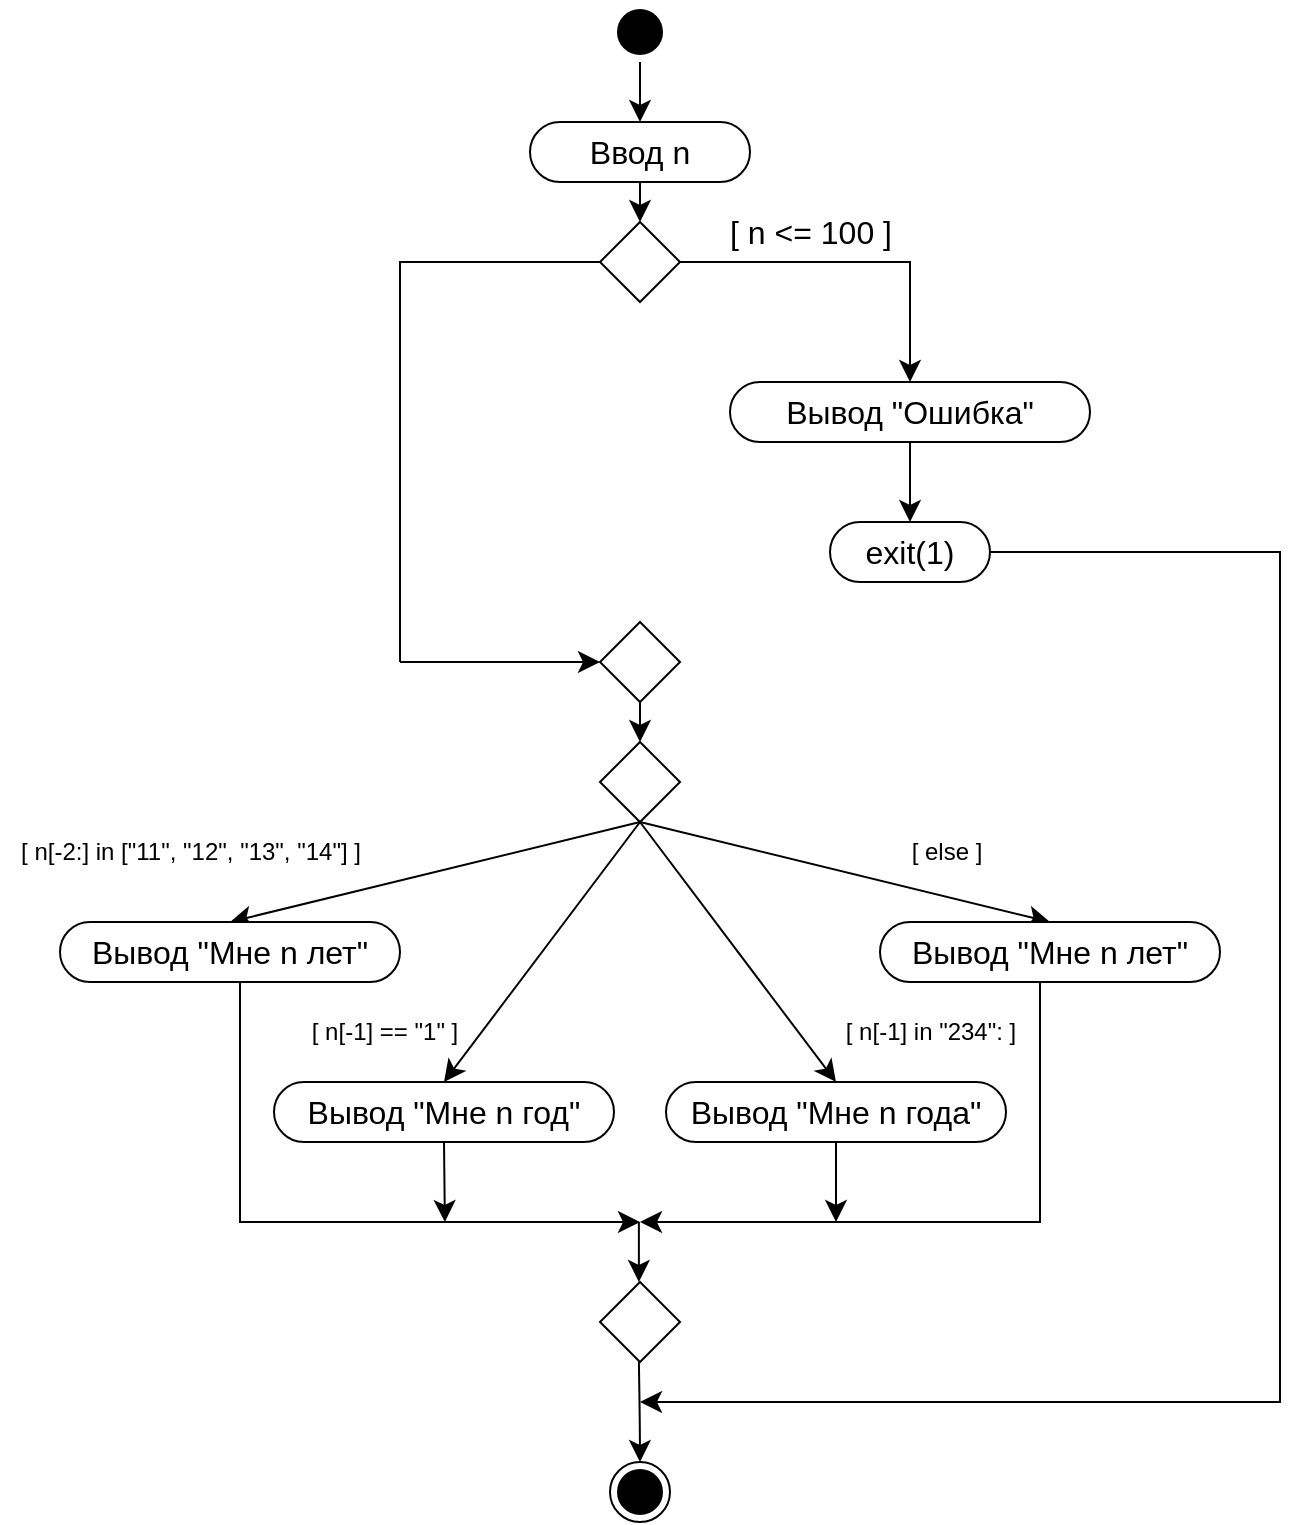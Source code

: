 <mxfile version="21.2.8" type="device">
  <diagram name="Страница 1" id="l6eFzKe6gMPFFtq1T2pm">
    <mxGraphModel dx="1358" dy="1337" grid="1" gridSize="10" guides="1" tooltips="1" connect="1" arrows="1" fold="1" page="0" pageScale="1" pageWidth="827" pageHeight="1169" math="0" shadow="0">
      <root>
        <mxCell id="0" />
        <mxCell id="1" parent="0" />
        <mxCell id="OUcg3T4lVrZpQi356sgU-1" value="" style="ellipse;html=1;shape=startState;fillColor=#000000;strokeColor=default;fontSize=16;" vertex="1" parent="1">
          <mxGeometry x="185" y="-50" width="30" height="30" as="geometry" />
        </mxCell>
        <mxCell id="OUcg3T4lVrZpQi356sgU-2" value="" style="edgeStyle=orthogonalEdgeStyle;html=1;verticalAlign=bottom;endArrow=classic;endSize=8;strokeColor=default;rounded=0;fontSize=12;curved=1;entryX=0.5;entryY=0;entryDx=0;entryDy=0;endFill=1;" edge="1" parent="1" source="OUcg3T4lVrZpQi356sgU-1" target="OUcg3T4lVrZpQi356sgU-4">
          <mxGeometry relative="1" as="geometry">
            <mxPoint x="200" y="3" as="targetPoint" />
          </mxGeometry>
        </mxCell>
        <mxCell id="OUcg3T4lVrZpQi356sgU-3" value="" style="edgeStyle=none;curved=1;rounded=0;orthogonalLoop=1;jettySize=auto;html=1;fontSize=12;startSize=8;endSize=8;" edge="1" parent="1" source="OUcg3T4lVrZpQi356sgU-4" target="OUcg3T4lVrZpQi356sgU-5">
          <mxGeometry relative="1" as="geometry" />
        </mxCell>
        <mxCell id="OUcg3T4lVrZpQi356sgU-4" value="Ввод n" style="html=1;whiteSpace=wrap;fontSize=16;rounded=1;arcSize=50;" vertex="1" parent="1">
          <mxGeometry x="145" y="10" width="110" height="30" as="geometry" />
        </mxCell>
        <mxCell id="OUcg3T4lVrZpQi356sgU-5" value="" style="rhombus;whiteSpace=wrap;html=1;fontSize=16;rounded=0;arcSize=50;" vertex="1" parent="1">
          <mxGeometry x="180" y="60" width="40" height="40" as="geometry" />
        </mxCell>
        <mxCell id="OUcg3T4lVrZpQi356sgU-6" value="" style="edgeStyle=none;curved=1;rounded=0;orthogonalLoop=1;jettySize=auto;html=1;fontSize=12;startSize=8;endSize=8;" edge="1" parent="1" source="OUcg3T4lVrZpQi356sgU-7" target="OUcg3T4lVrZpQi356sgU-10">
          <mxGeometry relative="1" as="geometry" />
        </mxCell>
        <mxCell id="OUcg3T4lVrZpQi356sgU-7" value="Вывод &quot;Ошибка&quot;" style="html=1;whiteSpace=wrap;fontSize=16;rounded=1;arcSize=50;" vertex="1" parent="1">
          <mxGeometry x="245" y="140" width="180" height="30" as="geometry" />
        </mxCell>
        <mxCell id="OUcg3T4lVrZpQi356sgU-8" value="[ n &amp;lt;= 100 ]" style="text;html=1;align=center;verticalAlign=middle;resizable=0;points=[];autosize=1;strokeColor=none;fillColor=none;fontSize=16;" vertex="1" parent="1">
          <mxGeometry x="235" y="50" width="100" height="30" as="geometry" />
        </mxCell>
        <mxCell id="OUcg3T4lVrZpQi356sgU-9" value="" style="edgeStyle=segmentEdgeStyle;endArrow=none;html=1;curved=0;rounded=0;endSize=8;startSize=8;sourcePerimeterSpacing=0;targetPerimeterSpacing=0;fontSize=12;endFill=0;" edge="1" parent="1">
          <mxGeometry width="140" relative="1" as="geometry">
            <mxPoint x="180" y="80" as="sourcePoint" />
            <mxPoint x="80" y="280" as="targetPoint" />
            <Array as="points">
              <mxPoint x="80" y="80" />
              <mxPoint x="80" y="140" />
            </Array>
          </mxGeometry>
        </mxCell>
        <mxCell id="OUcg3T4lVrZpQi356sgU-10" value="exit(1)" style="html=1;whiteSpace=wrap;fontSize=16;rounded=1;arcSize=50;" vertex="1" parent="1">
          <mxGeometry x="295" y="210" width="80" height="30" as="geometry" />
        </mxCell>
        <mxCell id="OUcg3T4lVrZpQi356sgU-11" style="edgeStyle=none;curved=1;rounded=0;orthogonalLoop=1;jettySize=auto;html=1;fontSize=12;startSize=8;endSize=8;entryX=0;entryY=0.5;entryDx=0;entryDy=0;" edge="1" parent="1" target="OUcg3T4lVrZpQi356sgU-12">
          <mxGeometry relative="1" as="geometry">
            <mxPoint x="120" y="260" as="targetPoint" />
            <mxPoint x="80" y="280" as="sourcePoint" />
          </mxGeometry>
        </mxCell>
        <mxCell id="OUcg3T4lVrZpQi356sgU-15" style="edgeStyle=none;curved=1;rounded=0;orthogonalLoop=1;jettySize=auto;html=1;exitX=0.5;exitY=1;exitDx=0;exitDy=0;entryX=0.5;entryY=0;entryDx=0;entryDy=0;fontSize=12;startSize=8;endSize=8;" edge="1" parent="1" source="OUcg3T4lVrZpQi356sgU-12" target="OUcg3T4lVrZpQi356sgU-14">
          <mxGeometry relative="1" as="geometry" />
        </mxCell>
        <mxCell id="OUcg3T4lVrZpQi356sgU-12" value="" style="rhombus;whiteSpace=wrap;html=1;fontSize=16;rounded=0;arcSize=50;" vertex="1" parent="1">
          <mxGeometry x="180" y="260" width="40" height="40" as="geometry" />
        </mxCell>
        <mxCell id="OUcg3T4lVrZpQi356sgU-13" value="" style="edgeStyle=segmentEdgeStyle;endArrow=classic;html=1;curved=0;rounded=0;endSize=8;startSize=8;sourcePerimeterSpacing=0;targetPerimeterSpacing=0;fontSize=12;entryX=0.5;entryY=0;entryDx=0;entryDy=0;" edge="1" parent="1" target="OUcg3T4lVrZpQi356sgU-7">
          <mxGeometry width="140" relative="1" as="geometry">
            <mxPoint x="220" y="80" as="sourcePoint" />
            <mxPoint x="410" as="targetPoint" />
            <Array as="points">
              <mxPoint x="335" y="80" />
            </Array>
          </mxGeometry>
        </mxCell>
        <mxCell id="OUcg3T4lVrZpQi356sgU-20" style="edgeStyle=none;curved=1;rounded=0;orthogonalLoop=1;jettySize=auto;html=1;exitX=0.5;exitY=1;exitDx=0;exitDy=0;entryX=0.5;entryY=0;entryDx=0;entryDy=0;fontSize=12;startSize=8;endSize=8;" edge="1" parent="1" source="OUcg3T4lVrZpQi356sgU-14" target="OUcg3T4lVrZpQi356sgU-16">
          <mxGeometry relative="1" as="geometry" />
        </mxCell>
        <mxCell id="OUcg3T4lVrZpQi356sgU-21" style="edgeStyle=none;curved=1;rounded=0;orthogonalLoop=1;jettySize=auto;html=1;exitX=0.5;exitY=1;exitDx=0;exitDy=0;entryX=0.5;entryY=0;entryDx=0;entryDy=0;fontSize=12;startSize=8;endSize=8;" edge="1" parent="1" source="OUcg3T4lVrZpQi356sgU-14" target="OUcg3T4lVrZpQi356sgU-17">
          <mxGeometry relative="1" as="geometry" />
        </mxCell>
        <mxCell id="OUcg3T4lVrZpQi356sgU-22" style="edgeStyle=none;curved=1;rounded=0;orthogonalLoop=1;jettySize=auto;html=1;exitX=0.5;exitY=1;exitDx=0;exitDy=0;entryX=0.5;entryY=0;entryDx=0;entryDy=0;fontSize=12;startSize=8;endSize=8;" edge="1" parent="1" source="OUcg3T4lVrZpQi356sgU-14" target="OUcg3T4lVrZpQi356sgU-18">
          <mxGeometry relative="1" as="geometry" />
        </mxCell>
        <mxCell id="OUcg3T4lVrZpQi356sgU-23" style="edgeStyle=none;curved=1;rounded=0;orthogonalLoop=1;jettySize=auto;html=1;exitX=0.5;exitY=1;exitDx=0;exitDy=0;entryX=0.5;entryY=0;entryDx=0;entryDy=0;fontSize=12;startSize=8;endSize=8;" edge="1" parent="1" source="OUcg3T4lVrZpQi356sgU-14" target="OUcg3T4lVrZpQi356sgU-19">
          <mxGeometry relative="1" as="geometry" />
        </mxCell>
        <mxCell id="OUcg3T4lVrZpQi356sgU-14" value="" style="rhombus;whiteSpace=wrap;html=1;fontSize=16;rounded=0;arcSize=50;" vertex="1" parent="1">
          <mxGeometry x="180" y="320" width="40" height="40" as="geometry" />
        </mxCell>
        <mxCell id="OUcg3T4lVrZpQi356sgU-16" value="Вывод &quot;Мне n лет&quot;" style="html=1;whiteSpace=wrap;fontSize=16;rounded=1;arcSize=50;" vertex="1" parent="1">
          <mxGeometry x="-90" y="410" width="170" height="30" as="geometry" />
        </mxCell>
        <mxCell id="OUcg3T4lVrZpQi356sgU-32" style="edgeStyle=none;curved=1;rounded=0;orthogonalLoop=1;jettySize=auto;html=1;exitX=0.5;exitY=1;exitDx=0;exitDy=0;fontSize=12;startSize=8;endSize=8;endArrow=classic;endFill=1;" edge="1" parent="1" source="OUcg3T4lVrZpQi356sgU-17">
          <mxGeometry relative="1" as="geometry">
            <mxPoint x="102.444" y="560" as="targetPoint" />
          </mxGeometry>
        </mxCell>
        <mxCell id="OUcg3T4lVrZpQi356sgU-17" value="Вывод &quot;Мне n год&quot;" style="html=1;whiteSpace=wrap;fontSize=16;rounded=1;arcSize=50;" vertex="1" parent="1">
          <mxGeometry x="17" y="490" width="170" height="30" as="geometry" />
        </mxCell>
        <mxCell id="OUcg3T4lVrZpQi356sgU-34" style="edgeStyle=none;curved=1;rounded=0;orthogonalLoop=1;jettySize=auto;html=1;exitX=0.5;exitY=1;exitDx=0;exitDy=0;fontSize=12;startSize=8;endSize=8;endArrow=classic;endFill=1;" edge="1" parent="1" source="OUcg3T4lVrZpQi356sgU-18">
          <mxGeometry relative="1" as="geometry">
            <mxPoint x="298" y="560" as="targetPoint" />
          </mxGeometry>
        </mxCell>
        <mxCell id="OUcg3T4lVrZpQi356sgU-18" value="Вывод &quot;Мне n года&quot;" style="html=1;whiteSpace=wrap;fontSize=16;rounded=1;arcSize=50;" vertex="1" parent="1">
          <mxGeometry x="213" y="490" width="170" height="30" as="geometry" />
        </mxCell>
        <mxCell id="OUcg3T4lVrZpQi356sgU-19" value="Вывод &quot;Мне n лет&quot;" style="html=1;whiteSpace=wrap;fontSize=16;rounded=1;arcSize=50;" vertex="1" parent="1">
          <mxGeometry x="320" y="410" width="170" height="30" as="geometry" />
        </mxCell>
        <mxCell id="OUcg3T4lVrZpQi356sgU-25" value="[ n[-2:] in [&quot;11&quot;, &quot;12&quot;, &quot;13&quot;, &quot;14&quot;] ]" style="text;html=1;align=center;verticalAlign=middle;resizable=0;points=[];autosize=1;strokeColor=none;fillColor=none;" vertex="1" parent="1">
          <mxGeometry x="-120" y="360" width="190" height="30" as="geometry" />
        </mxCell>
        <mxCell id="OUcg3T4lVrZpQi356sgU-27" value="[ n[-1] == &quot;1&quot; ]" style="text;html=1;align=center;verticalAlign=middle;resizable=0;points=[];autosize=1;strokeColor=none;fillColor=none;" vertex="1" parent="1">
          <mxGeometry x="22" y="450" width="100" height="30" as="geometry" />
        </mxCell>
        <mxCell id="OUcg3T4lVrZpQi356sgU-28" value="[ n[-1] in &quot;234&quot;: ]" style="text;html=1;align=center;verticalAlign=middle;resizable=0;points=[];autosize=1;strokeColor=none;fillColor=none;" vertex="1" parent="1">
          <mxGeometry x="290" y="450" width="110" height="30" as="geometry" />
        </mxCell>
        <mxCell id="OUcg3T4lVrZpQi356sgU-29" value="[ else ]" style="text;html=1;align=center;verticalAlign=middle;resizable=0;points=[];autosize=1;strokeColor=none;fillColor=none;" vertex="1" parent="1">
          <mxGeometry x="323" y="360" width="60" height="30" as="geometry" />
        </mxCell>
        <mxCell id="OUcg3T4lVrZpQi356sgU-30" value="" style="rhombus;whiteSpace=wrap;html=1;fontSize=16;rounded=0;arcSize=50;" vertex="1" parent="1">
          <mxGeometry x="180" y="590" width="40" height="40" as="geometry" />
        </mxCell>
        <mxCell id="OUcg3T4lVrZpQi356sgU-31" value="" style="edgeStyle=segmentEdgeStyle;endArrow=classic;html=1;curved=0;rounded=0;endSize=8;startSize=8;sourcePerimeterSpacing=0;targetPerimeterSpacing=0;fontSize=12;exitX=0.5;exitY=1;exitDx=0;exitDy=0;endFill=1;" edge="1" parent="1" source="OUcg3T4lVrZpQi356sgU-16">
          <mxGeometry width="140" relative="1" as="geometry">
            <mxPoint y="570" as="sourcePoint" />
            <mxPoint x="200" y="560" as="targetPoint" />
            <Array as="points">
              <mxPoint y="440" />
              <mxPoint y="560" />
            </Array>
          </mxGeometry>
        </mxCell>
        <mxCell id="OUcg3T4lVrZpQi356sgU-33" value="" style="edgeStyle=segmentEdgeStyle;endArrow=classic;html=1;curved=0;rounded=0;endSize=8;startSize=8;sourcePerimeterSpacing=0;targetPerimeterSpacing=0;fontSize=12;exitX=0.5;exitY=1;exitDx=0;exitDy=0;endFill=1;" edge="1" parent="1" source="OUcg3T4lVrZpQi356sgU-19">
          <mxGeometry width="140" relative="1" as="geometry">
            <mxPoint x="370" y="600" as="sourcePoint" />
            <mxPoint x="200" y="560" as="targetPoint" />
            <Array as="points">
              <mxPoint x="400" y="440" />
              <mxPoint x="400" y="560" />
            </Array>
          </mxGeometry>
        </mxCell>
        <mxCell id="OUcg3T4lVrZpQi356sgU-35" value="" style="edgeStyle=orthogonalEdgeStyle;html=1;verticalAlign=bottom;endArrow=classic;endSize=8;strokeColor=default;rounded=0;fontSize=12;curved=1;entryX=0.5;entryY=0;entryDx=0;entryDy=0;endFill=1;" edge="1" parent="1">
          <mxGeometry relative="1" as="geometry">
            <mxPoint x="199.44" y="590" as="targetPoint" />
            <mxPoint x="199.44" y="560" as="sourcePoint" />
          </mxGeometry>
        </mxCell>
        <mxCell id="OUcg3T4lVrZpQi356sgU-37" value="" style="edgeStyle=orthogonalEdgeStyle;html=1;verticalAlign=bottom;endArrow=classic;endSize=8;strokeColor=default;rounded=0;fontSize=12;curved=1;entryX=0.5;entryY=0;entryDx=0;entryDy=0;endFill=1;" edge="1" parent="1" target="OUcg3T4lVrZpQi356sgU-38">
          <mxGeometry relative="1" as="geometry">
            <mxPoint x="199.44" y="660" as="targetPoint" />
            <mxPoint x="199.44" y="630" as="sourcePoint" />
          </mxGeometry>
        </mxCell>
        <mxCell id="OUcg3T4lVrZpQi356sgU-38" value="" style="ellipse;html=1;shape=endState;fillColor=#000000;strokeColor=#000000;fontSize=16;" vertex="1" parent="1">
          <mxGeometry x="185" y="680" width="30" height="30" as="geometry" />
        </mxCell>
        <mxCell id="OUcg3T4lVrZpQi356sgU-39" value="" style="edgeStyle=segmentEdgeStyle;endArrow=classic;html=1;curved=0;rounded=0;endSize=8;startSize=8;sourcePerimeterSpacing=0;targetPerimeterSpacing=0;fontSize=12;exitX=1;exitY=0.5;exitDx=0;exitDy=0;" edge="1" parent="1" source="OUcg3T4lVrZpQi356sgU-10">
          <mxGeometry width="140" relative="1" as="geometry">
            <mxPoint x="500" y="240" as="sourcePoint" />
            <mxPoint x="200" y="650" as="targetPoint" />
            <Array as="points">
              <mxPoint x="520" y="225" />
              <mxPoint x="520" y="650" />
            </Array>
          </mxGeometry>
        </mxCell>
      </root>
    </mxGraphModel>
  </diagram>
</mxfile>
